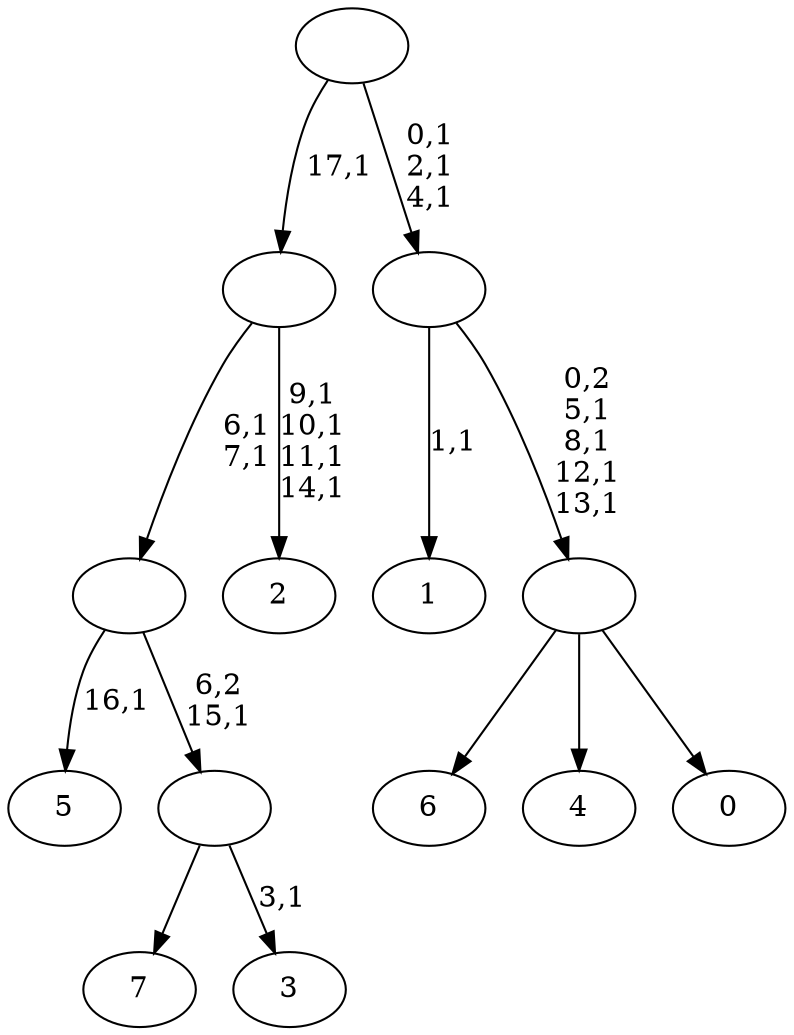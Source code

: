 digraph T {
	26 [label="7"]
	25 [label="6"]
	24 [label="5"]
	22 [label="4"]
	21 [label="3"]
	19 [label=""]
	18 [label=""]
	16 [label="2"]
	11 [label=""]
	10 [label="1"]
	8 [label="0"]
	7 [label=""]
	3 [label=""]
	0 [label=""]
	19 -> 21 [label="3,1"]
	19 -> 26 [label=""]
	18 -> 24 [label="16,1"]
	18 -> 19 [label="6,2\n15,1"]
	11 -> 16 [label="9,1\n10,1\n11,1\n14,1"]
	11 -> 18 [label="6,1\n7,1"]
	7 -> 25 [label=""]
	7 -> 22 [label=""]
	7 -> 8 [label=""]
	3 -> 7 [label="0,2\n5,1\n8,1\n12,1\n13,1"]
	3 -> 10 [label="1,1"]
	0 -> 3 [label="0,1\n2,1\n4,1"]
	0 -> 11 [label="17,1"]
}
